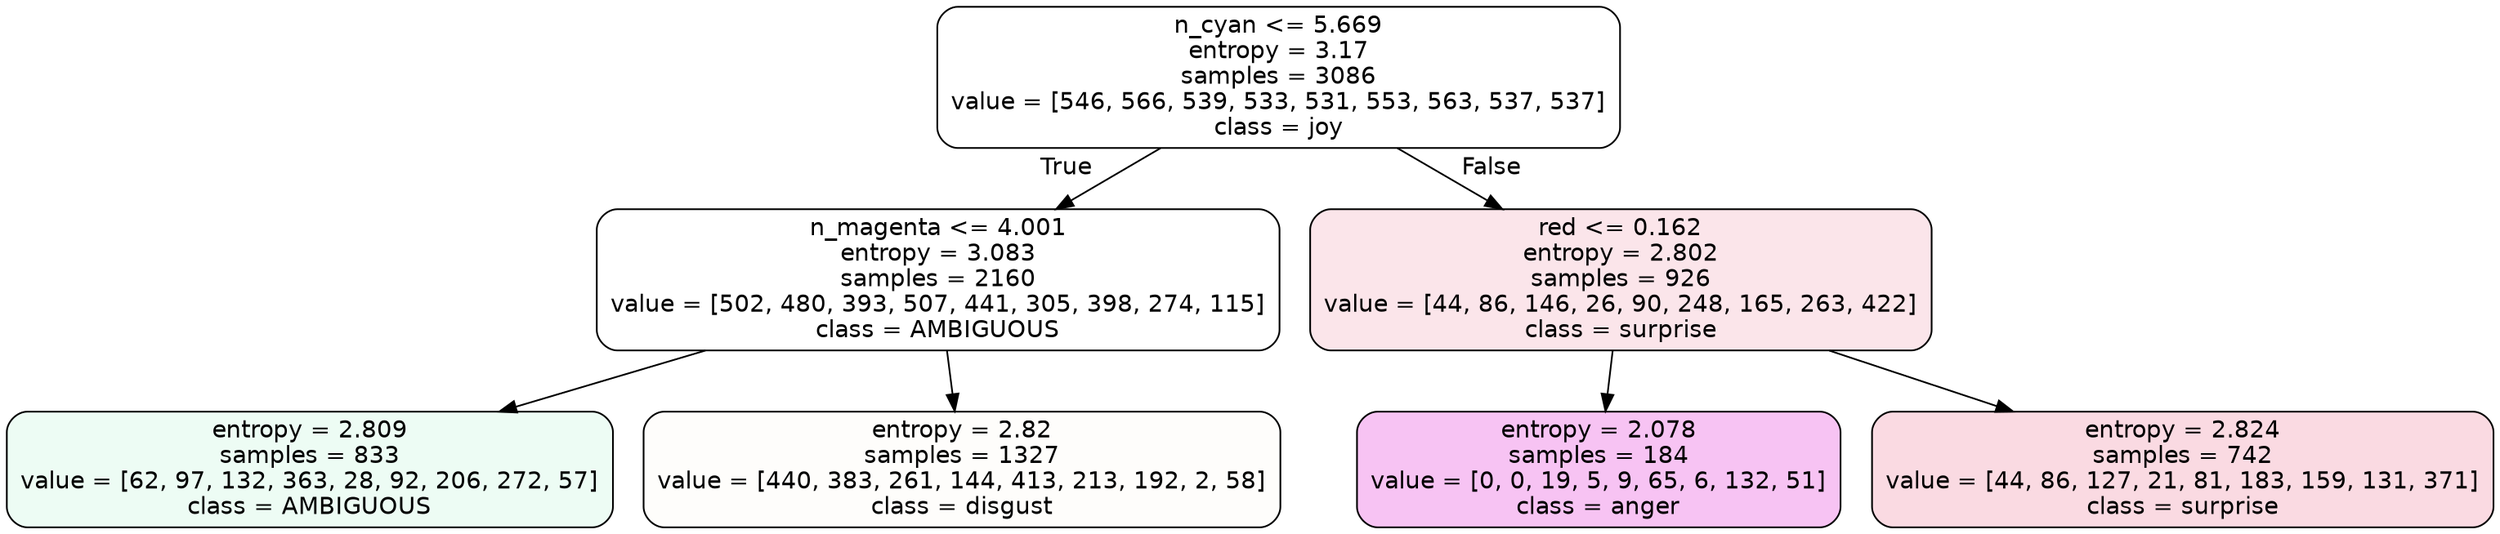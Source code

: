 digraph Tree {
node [shape=box, style="filled, rounded", color="black", fontname=helvetica] ;
edge [fontname=helvetica] ;
0 [label="n_cyan <= 5.669\nentropy = 3.17\nsamples = 3086\nvalue = [546, 566, 539, 533, 531, 553, 563, 537, 537]\nclass = joy", fillcolor="#d7e53900"] ;
1 [label="n_magenta <= 4.001\nentropy = 3.083\nsamples = 2160\nvalue = [502, 480, 393, 507, 441, 305, 398, 274, 115]\nclass = AMBIGUOUS", fillcolor="#39e58100"] ;
0 -> 1 [labeldistance=2.5, labelangle=45, headlabel="True"] ;
2 [label="entropy = 2.809\nsamples = 833\nvalue = [62, 97, 132, 363, 28, 92, 206, 272, 57]\nclass = AMBIGUOUS", fillcolor="#39e58116"] ;
1 -> 2 ;
3 [label="entropy = 2.82\nsamples = 1327\nvalue = [440, 383, 261, 144, 413, 213, 192, 2, 58]\nclass = disgust", fillcolor="#e5813904"] ;
1 -> 3 ;
4 [label="red <= 0.162\nentropy = 2.802\nsamples = 926\nvalue = [44, 86, 146, 26, 90, 248, 165, 263, 422]\nclass = surprise", fillcolor="#e5396421"] ;
0 -> 4 [labeldistance=2.5, labelangle=-45, headlabel="False"] ;
5 [label="entropy = 2.078\nsamples = 184\nvalue = [0, 0, 19, 5, 9, 65, 6, 132, 51]\nclass = anger", fillcolor="#e539d74d"] ;
4 -> 5 ;
6 [label="entropy = 2.824\nsamples = 742\nvalue = [44, 86, 127, 21, 81, 183, 159, 131, 371]\nclass = surprise", fillcolor="#e539642f"] ;
4 -> 6 ;
}